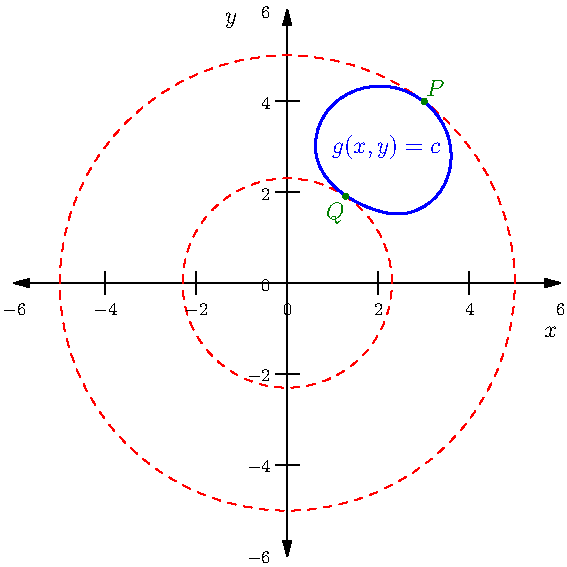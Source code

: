 import graph;
size(10cm);
draw(scale(5)*unitcircle, red+dashed);
draw(scale(2.3)*unitcircle, red+dashed);
xaxis("$x$", -6, 6, Ticks(Label(fontsize(9pt)), Step=2, begin=false, end=false), Arrows);
yaxis("$y$", -6, 6, Ticks(Label(fontsize(9pt)), Step=2, begin=false, end=false), Arrows);

pair D = 4.97*dir(50);
pair A = 3*dir(78);
pair B = 2.4*dir(45);
pair C = 3.1*dir(30);
draw(D..A..B..C..cycle, blue+1);
pair P = 5*dir(53);
dot("$P$", P, dir(P), deepgreen);
pair Q = 2.3*dir(56);
dot("$Q$", Q, dir(-Q), deepgreen);
label("$g(x,y) = c$", 3.7*dir(54), blue);
